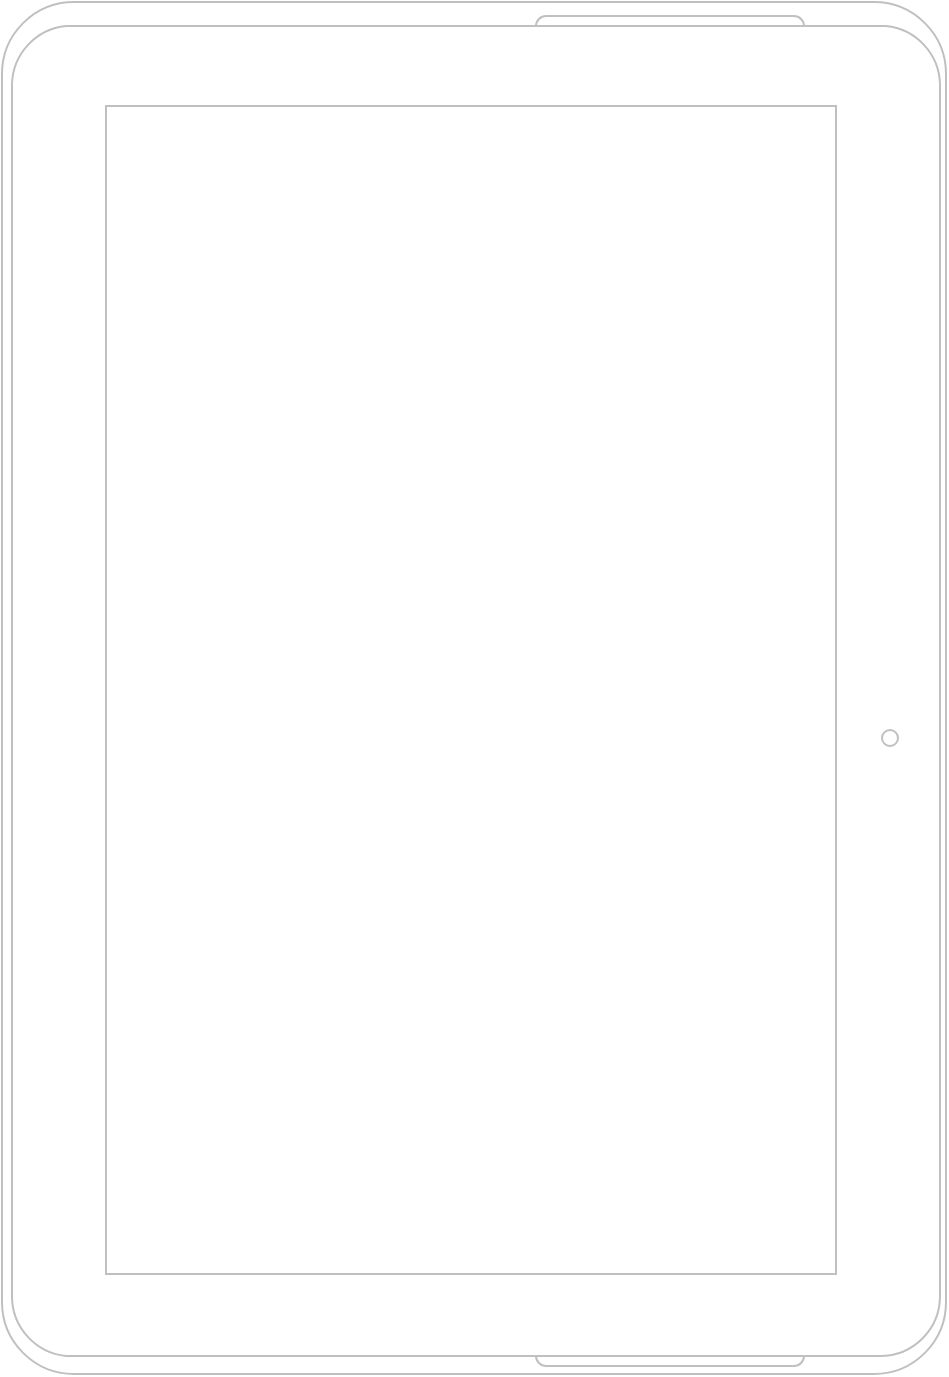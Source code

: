 <mxfile version="24.7.0" type="device">
  <diagram name="Page-1" id="wbC2kOOXgEahKbnWCCng">
    <mxGraphModel dx="794" dy="1546" grid="1" gridSize="10" guides="1" tooltips="1" connect="1" arrows="1" fold="1" page="1" pageScale="1" pageWidth="850" pageHeight="1100" math="0" shadow="0">
      <root>
        <mxCell id="0" />
        <mxCell id="1" parent="0" />
        <mxCell id="1VJ0o5hp0Nk0mBq3kq6a-1" value="" style="verticalLabelPosition=bottom;verticalAlign=top;html=1;shadow=0;dashed=0;strokeWidth=1;shape=mxgraph.android.tab2;strokeColor=#c0c0c0;" vertex="1" parent="1">
          <mxGeometry x="170" y="-110" width="472" height="686" as="geometry" />
        </mxCell>
      </root>
    </mxGraphModel>
  </diagram>
</mxfile>
